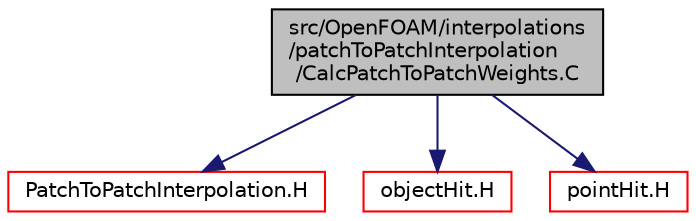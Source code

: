 digraph "src/OpenFOAM/interpolations/patchToPatchInterpolation/CalcPatchToPatchWeights.C"
{
  bgcolor="transparent";
  edge [fontname="Helvetica",fontsize="10",labelfontname="Helvetica",labelfontsize="10"];
  node [fontname="Helvetica",fontsize="10",shape=record];
  Node0 [label="src/OpenFOAM/interpolations\l/patchToPatchInterpolation\l/CalcPatchToPatchWeights.C",height=0.2,width=0.4,color="black", fillcolor="grey75", style="filled", fontcolor="black"];
  Node0 -> Node1 [color="midnightblue",fontsize="10",style="solid",fontname="Helvetica"];
  Node1 [label="PatchToPatchInterpolation.H",height=0.2,width=0.4,color="red",URL="$a11219.html"];
  Node0 -> Node172 [color="midnightblue",fontsize="10",style="solid",fontname="Helvetica"];
  Node172 [label="objectHit.H",height=0.2,width=0.4,color="red",URL="$a12794.html"];
  Node0 -> Node169 [color="midnightblue",fontsize="10",style="solid",fontname="Helvetica"];
  Node169 [label="pointHit.H",height=0.2,width=0.4,color="red",URL="$a12803.html"];
}

